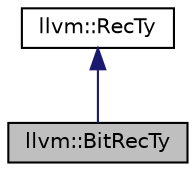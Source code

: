 digraph "llvm::BitRecTy"
{
 // LATEX_PDF_SIZE
  bgcolor="transparent";
  edge [fontname="Helvetica",fontsize="10",labelfontname="Helvetica",labelfontsize="10"];
  node [fontname="Helvetica",fontsize="10",shape="box"];
  Node1 [label="llvm::BitRecTy",height=0.2,width=0.4,color="black", fillcolor="grey75", style="filled", fontcolor="black",tooltip="'bit' - Represent a single bit"];
  Node2 -> Node1 [dir="back",color="midnightblue",fontsize="10",style="solid",fontname="Helvetica"];
  Node2 [label="llvm::RecTy",height=0.2,width=0.4,color="black",URL="$classllvm_1_1RecTy.html",tooltip=" "];
}

